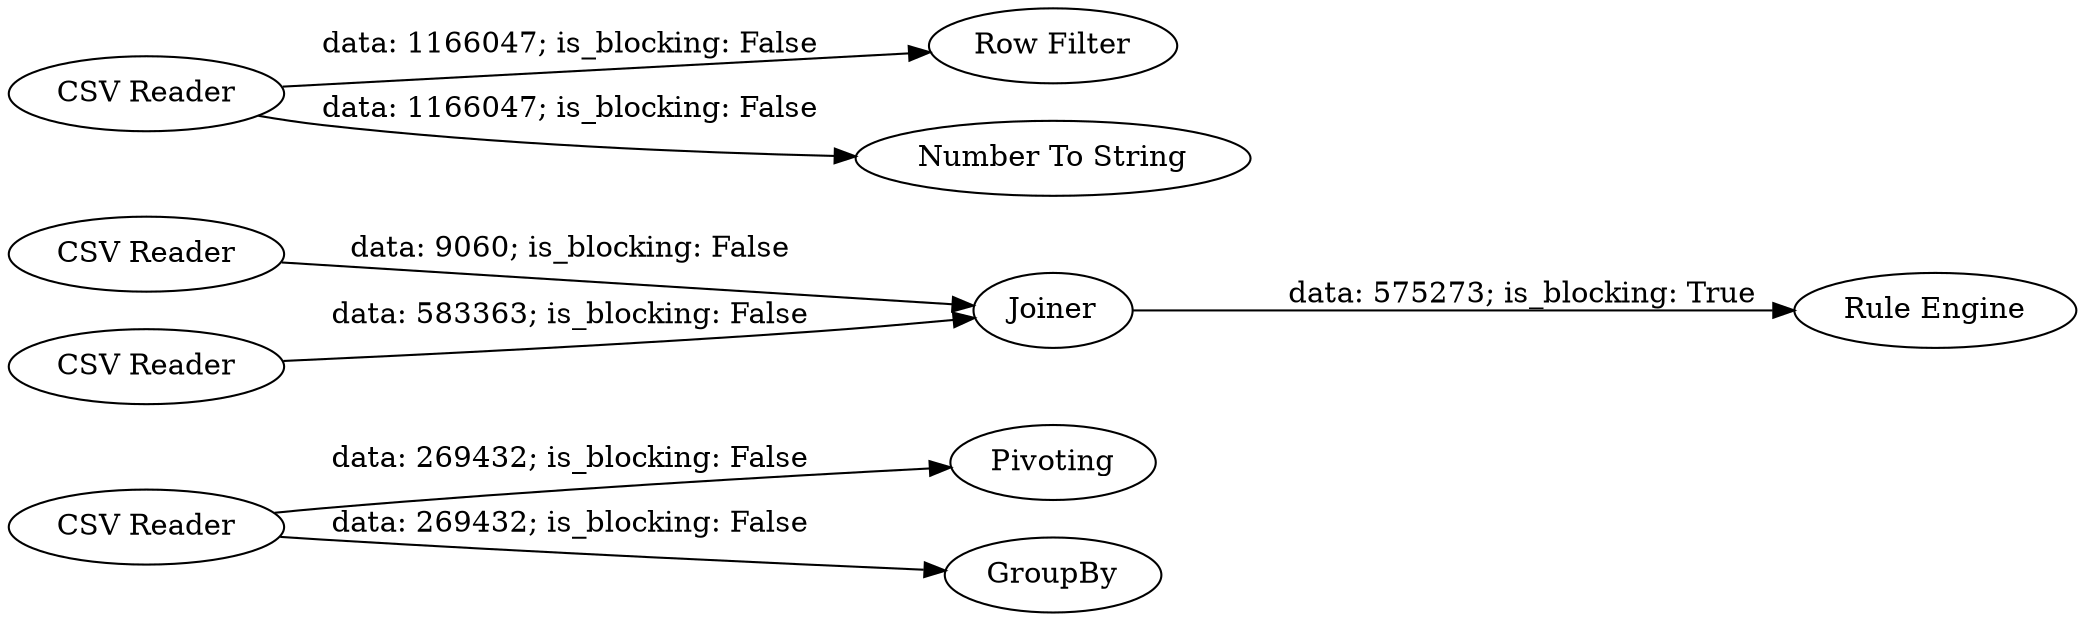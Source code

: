 digraph {
	"6647040205967103337_6" [label=Pivoting]
	"6647040205967103337_1" [label="CSV Reader"]
	"6647040205967103337_2" [label="CSV Reader"]
	"6647040205967103337_3" [label="CSV Reader"]
	"6647040205967103337_4" [label="CSV Reader"]
	"6647040205967103337_7" [label="Row Filter"]
	"6647040205967103337_11" [label="Number To String"]
	"6647040205967103337_8" [label="Rule Engine"]
	"6647040205967103337_10" [label=GroupBy]
	"6647040205967103337_5" [label=Joiner]
	"6647040205967103337_5" -> "6647040205967103337_8" [label="data: 575273; is_blocking: True"]
	"6647040205967103337_3" -> "6647040205967103337_5" [label="data: 583363; is_blocking: False"]
	"6647040205967103337_4" -> "6647040205967103337_11" [label="data: 1166047; is_blocking: False"]
	"6647040205967103337_1" -> "6647040205967103337_6" [label="data: 269432; is_blocking: False"]
	"6647040205967103337_1" -> "6647040205967103337_10" [label="data: 269432; is_blocking: False"]
	"6647040205967103337_2" -> "6647040205967103337_5" [label="data: 9060; is_blocking: False"]
	"6647040205967103337_4" -> "6647040205967103337_7" [label="data: 1166047; is_blocking: False"]
	rankdir=LR
}
